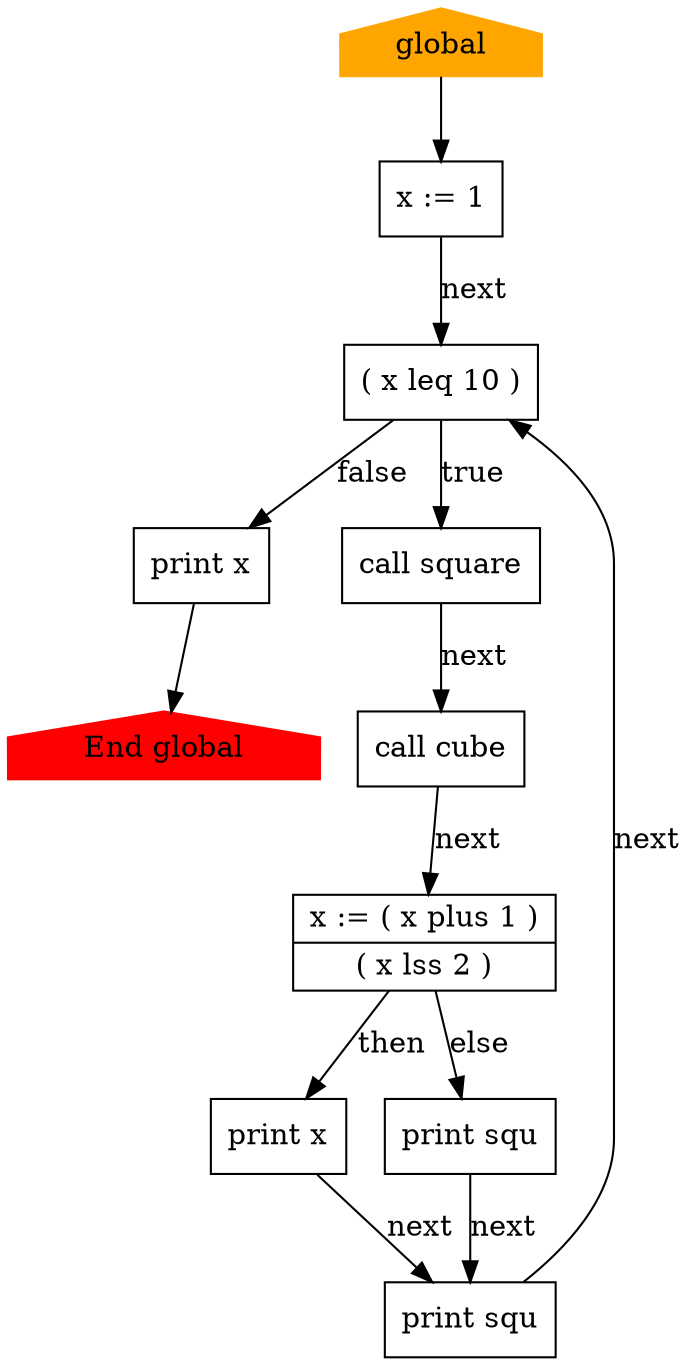 digraph globalCFG139627950966800 {
	139627950966800 [label=global color=orange shape=house style=filled]
	0 [label="End global" color=red shape=house style=filled]
	139627950966800 -> 139627949977872
	139627949977872 [label="{x := 1}" shape=record]
	139627950021840 [label="{( x leq 10 )}" shape=record]
	139627950021968 [label="{print x}" shape=record]
	139627950021968 -> 0
	139627950021840 -> 139627950021968 [label=false]
	139627950022032 [label="{call square}" shape=record]
	139627950022160 [label="{call cube}" shape=record]
	139627950022288 [label="{x := ( x plus 1 )|( x lss 2 )}" shape=record]
	139627950022480 [label="{print x}" shape=record]
	139627950022416 [label="{print squ}" shape=record]
	139627950022416 -> 139627950021840 [label=next]
	139627950022480 -> 139627950022416 [label=next]
	139627950022288 -> 139627950022480 [label=then]
	139627950022544 [label="{print squ}" shape=record]
	139627950022544 -> 139627950022416 [label=next]
	139627950022288 -> 139627950022544 [label=else]
	139627950022160 -> 139627950022288 [label=next]
	139627950022032 -> 139627950022160 [label=next]
	139627950021840 -> 139627950022032 [label=true]
	139627949977872 -> 139627950021840 [label=next]
}
